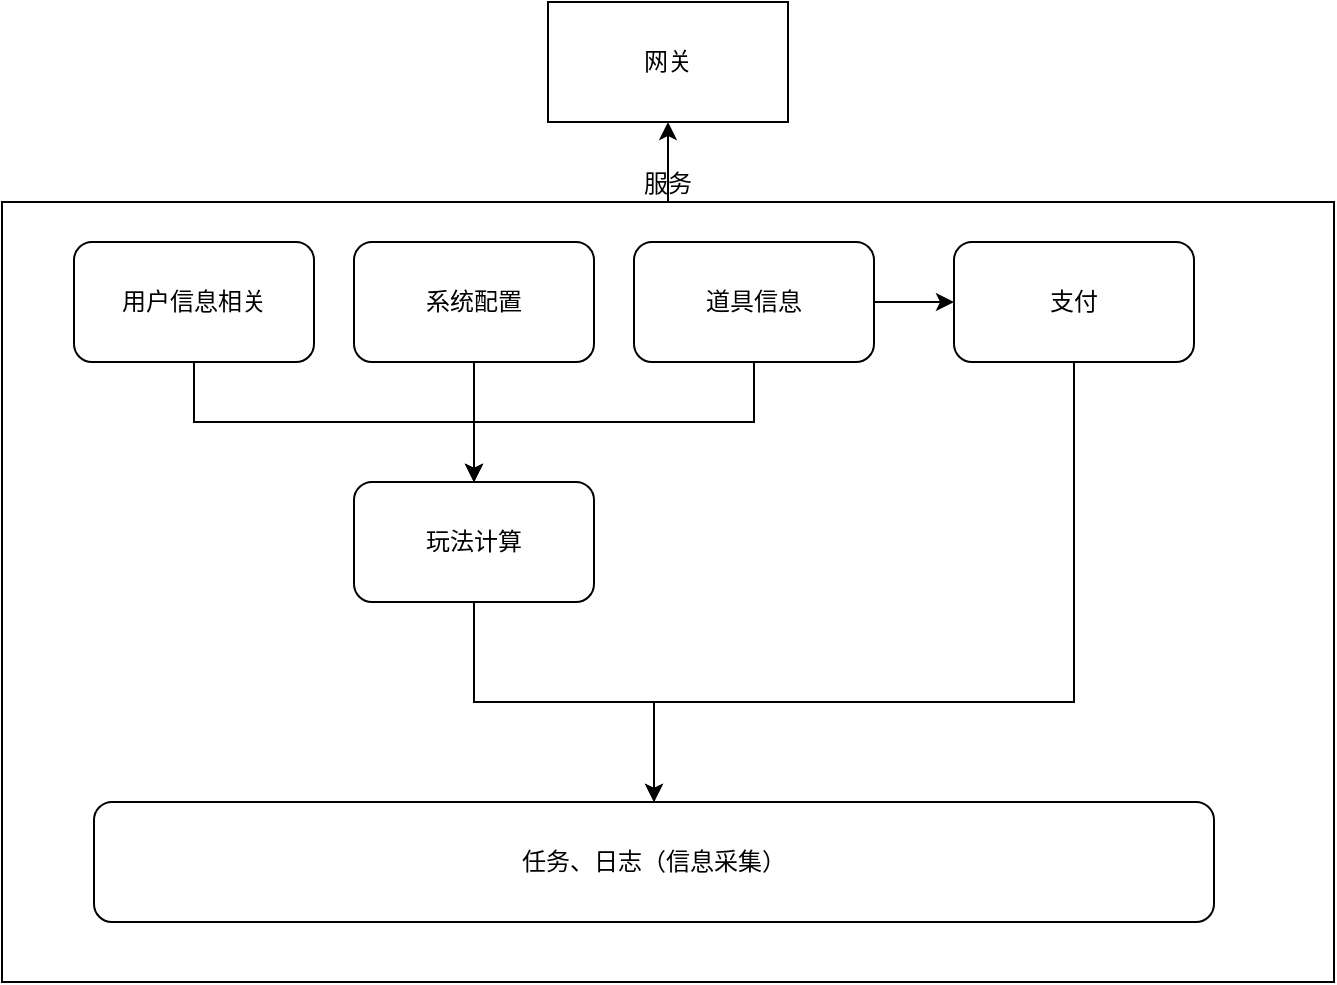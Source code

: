 <mxfile version="23.1.8" type="github" pages="2">
  <diagram id="prtHgNgQTEPvFCAcTncT" name="系统设计">
    <mxGraphModel dx="815" dy="488" grid="1" gridSize="10" guides="1" tooltips="1" connect="1" arrows="1" fold="1" page="1" pageScale="1" pageWidth="827" pageHeight="1169" math="0" shadow="0">
      <root>
        <mxCell id="0" />
        <mxCell id="1" parent="0" />
        <mxCell id="uPdyNO6RtzmQa8UaC_YI-1" value="网关" style="rounded=0;whiteSpace=wrap;html=1;labelPosition=center;verticalLabelPosition=middle;align=center;verticalAlign=middle;" parent="1" vertex="1">
          <mxGeometry x="367" y="100" width="120" height="60" as="geometry" />
        </mxCell>
        <mxCell id="uPdyNO6RtzmQa8UaC_YI-3" value="" style="edgeStyle=orthogonalEdgeStyle;rounded=0;orthogonalLoop=1;jettySize=auto;html=1;" parent="1" source="uPdyNO6RtzmQa8UaC_YI-2" target="uPdyNO6RtzmQa8UaC_YI-1" edge="1">
          <mxGeometry relative="1" as="geometry" />
        </mxCell>
        <mxCell id="uPdyNO6RtzmQa8UaC_YI-2" value="服务" style="rounded=0;whiteSpace=wrap;html=1;labelPosition=center;verticalLabelPosition=top;align=center;verticalAlign=bottom;" parent="1" vertex="1">
          <mxGeometry x="94" y="200" width="666" height="390" as="geometry" />
        </mxCell>
        <mxCell id="uPdyNO6RtzmQa8UaC_YI-10" style="edgeStyle=orthogonalEdgeStyle;rounded=0;orthogonalLoop=1;jettySize=auto;html=1;exitX=0.5;exitY=1;exitDx=0;exitDy=0;" parent="1" source="uPdyNO6RtzmQa8UaC_YI-4" target="uPdyNO6RtzmQa8UaC_YI-5" edge="1">
          <mxGeometry relative="1" as="geometry" />
        </mxCell>
        <mxCell id="uPdyNO6RtzmQa8UaC_YI-4" value="用户信息相关" style="rounded=1;whiteSpace=wrap;html=1;" parent="1" vertex="1">
          <mxGeometry x="130" y="220" width="120" height="60" as="geometry" />
        </mxCell>
        <mxCell id="uPdyNO6RtzmQa8UaC_YI-18" style="edgeStyle=orthogonalEdgeStyle;rounded=0;orthogonalLoop=1;jettySize=auto;html=1;exitX=0.5;exitY=1;exitDx=0;exitDy=0;" parent="1" source="uPdyNO6RtzmQa8UaC_YI-5" target="uPdyNO6RtzmQa8UaC_YI-7" edge="1">
          <mxGeometry relative="1" as="geometry" />
        </mxCell>
        <mxCell id="uPdyNO6RtzmQa8UaC_YI-5" value="玩法计算" style="rounded=1;whiteSpace=wrap;html=1;" parent="1" vertex="1">
          <mxGeometry x="270" y="340" width="120" height="60" as="geometry" />
        </mxCell>
        <mxCell id="uPdyNO6RtzmQa8UaC_YI-14" style="edgeStyle=orthogonalEdgeStyle;rounded=0;orthogonalLoop=1;jettySize=auto;html=1;exitX=0.5;exitY=1;exitDx=0;exitDy=0;" parent="1" source="uPdyNO6RtzmQa8UaC_YI-6" target="uPdyNO6RtzmQa8UaC_YI-5" edge="1">
          <mxGeometry relative="1" as="geometry" />
        </mxCell>
        <mxCell id="uPdyNO6RtzmQa8UaC_YI-15" style="edgeStyle=orthogonalEdgeStyle;rounded=0;orthogonalLoop=1;jettySize=auto;html=1;exitX=1;exitY=0.5;exitDx=0;exitDy=0;entryX=0;entryY=0.5;entryDx=0;entryDy=0;" parent="1" source="uPdyNO6RtzmQa8UaC_YI-6" target="uPdyNO6RtzmQa8UaC_YI-9" edge="1">
          <mxGeometry relative="1" as="geometry" />
        </mxCell>
        <mxCell id="uPdyNO6RtzmQa8UaC_YI-6" value="道具信息" style="rounded=1;whiteSpace=wrap;html=1;" parent="1" vertex="1">
          <mxGeometry x="410" y="220" width="120" height="60" as="geometry" />
        </mxCell>
        <mxCell id="uPdyNO6RtzmQa8UaC_YI-7" value="任务、日志（信息采集）" style="rounded=1;whiteSpace=wrap;html=1;" parent="1" vertex="1">
          <mxGeometry x="140" y="500" width="560" height="60" as="geometry" />
        </mxCell>
        <mxCell id="uPdyNO6RtzmQa8UaC_YI-13" style="edgeStyle=orthogonalEdgeStyle;rounded=0;orthogonalLoop=1;jettySize=auto;html=1;exitX=0.5;exitY=1;exitDx=0;exitDy=0;entryX=0.5;entryY=0;entryDx=0;entryDy=0;" parent="1" source="uPdyNO6RtzmQa8UaC_YI-8" target="uPdyNO6RtzmQa8UaC_YI-5" edge="1">
          <mxGeometry relative="1" as="geometry" />
        </mxCell>
        <mxCell id="uPdyNO6RtzmQa8UaC_YI-8" value="系统配置" style="rounded=1;whiteSpace=wrap;html=1;" parent="1" vertex="1">
          <mxGeometry x="270" y="220" width="120" height="60" as="geometry" />
        </mxCell>
        <mxCell id="uPdyNO6RtzmQa8UaC_YI-16" style="edgeStyle=orthogonalEdgeStyle;rounded=0;orthogonalLoop=1;jettySize=auto;html=1;exitX=0.5;exitY=1;exitDx=0;exitDy=0;" parent="1" source="uPdyNO6RtzmQa8UaC_YI-9" target="uPdyNO6RtzmQa8UaC_YI-7" edge="1">
          <mxGeometry relative="1" as="geometry">
            <Array as="points">
              <mxPoint x="630" y="450" />
              <mxPoint x="420" y="450" />
            </Array>
          </mxGeometry>
        </mxCell>
        <mxCell id="uPdyNO6RtzmQa8UaC_YI-9" value="支付" style="rounded=1;whiteSpace=wrap;html=1;" parent="1" vertex="1">
          <mxGeometry x="570" y="220" width="120" height="60" as="geometry" />
        </mxCell>
      </root>
    </mxGraphModel>
  </diagram>
  <diagram id="ftbdgUwPXu9MsbgZl1KO" name="代码模块设计">
    <mxGraphModel dx="1078" dy="565" grid="1" gridSize="10" guides="1" tooltips="1" connect="1" arrows="1" fold="1" page="1" pageScale="1" pageWidth="827" pageHeight="1169" math="0" shadow="0">
      <root>
        <mxCell id="0" />
        <mxCell id="1" parent="0" />
        <mxCell id="fbijZWaL5frLptgCjlih-10" value="module" style="rounded=1;whiteSpace=wrap;html=1;labelPosition=center;verticalLabelPosition=top;align=center;verticalAlign=bottom;" vertex="1" parent="1">
          <mxGeometry x="275" y="110" width="210" height="375" as="geometry" />
        </mxCell>
        <mxCell id="fbijZWaL5frLptgCjlih-1" value="base" style="rounded=1;whiteSpace=wrap;html=1;labelPosition=center;verticalLabelPosition=top;align=center;verticalAlign=bottom;" vertex="1" parent="1">
          <mxGeometry x="520" y="110" width="210" height="375" as="geometry" />
        </mxCell>
        <mxCell id="fbijZWaL5frLptgCjlih-2" value="game" style="rounded=1;whiteSpace=wrap;html=1;" vertex="1" parent="1">
          <mxGeometry x="100" y="260" width="120" height="60" as="geometry" />
        </mxCell>
        <mxCell id="fbijZWaL5frLptgCjlih-3" value="gateway" style="rounded=1;whiteSpace=wrap;html=1;" vertex="1" parent="1">
          <mxGeometry x="40" y="90" width="120" height="60" as="geometry" />
        </mxCell>
        <mxCell id="fbijZWaL5frLptgCjlih-4" value="room module" style="rounded=1;whiteSpace=wrap;html=1;" vertex="1" parent="1">
          <mxGeometry x="320" y="140" width="120" height="60" as="geometry" />
        </mxCell>
        <mxCell id="fbijZWaL5frLptgCjlih-7" value="act module" style="rounded=1;whiteSpace=wrap;html=1;" vertex="1" parent="1">
          <mxGeometry x="320" y="220" width="120" height="60" as="geometry" />
        </mxCell>
        <mxCell id="fbijZWaL5frLptgCjlih-8" value="common base" style="rounded=1;whiteSpace=wrap;html=1;" vertex="1" parent="1">
          <mxGeometry x="550" y="150" width="120" height="60" as="geometry" />
        </mxCell>
        <mxCell id="fbijZWaL5frLptgCjlih-9" value="db base" style="rounded=1;whiteSpace=wrap;html=1;" vertex="1" parent="1">
          <mxGeometry x="550" y="230" width="120" height="60" as="geometry" />
        </mxCell>
        <mxCell id="fbijZWaL5frLptgCjlih-12" value="module base" style="rounded=1;whiteSpace=wrap;html=1;" vertex="1" parent="1">
          <mxGeometry x="550" y="310" width="120" height="60" as="geometry" />
        </mxCell>
        <mxCell id="fbijZWaL5frLptgCjlih-13" value="msg module" style="rounded=1;whiteSpace=wrap;html=1;" vertex="1" parent="1">
          <mxGeometry x="320" y="300" width="120" height="60" as="geometry" />
        </mxCell>
        <mxCell id="fbijZWaL5frLptgCjlih-14" value="log module" style="rounded=1;whiteSpace=wrap;html=1;" vertex="1" parent="1">
          <mxGeometry x="320" y="380" width="120" height="60" as="geometry" />
        </mxCell>
      </root>
    </mxGraphModel>
  </diagram>
</mxfile>
